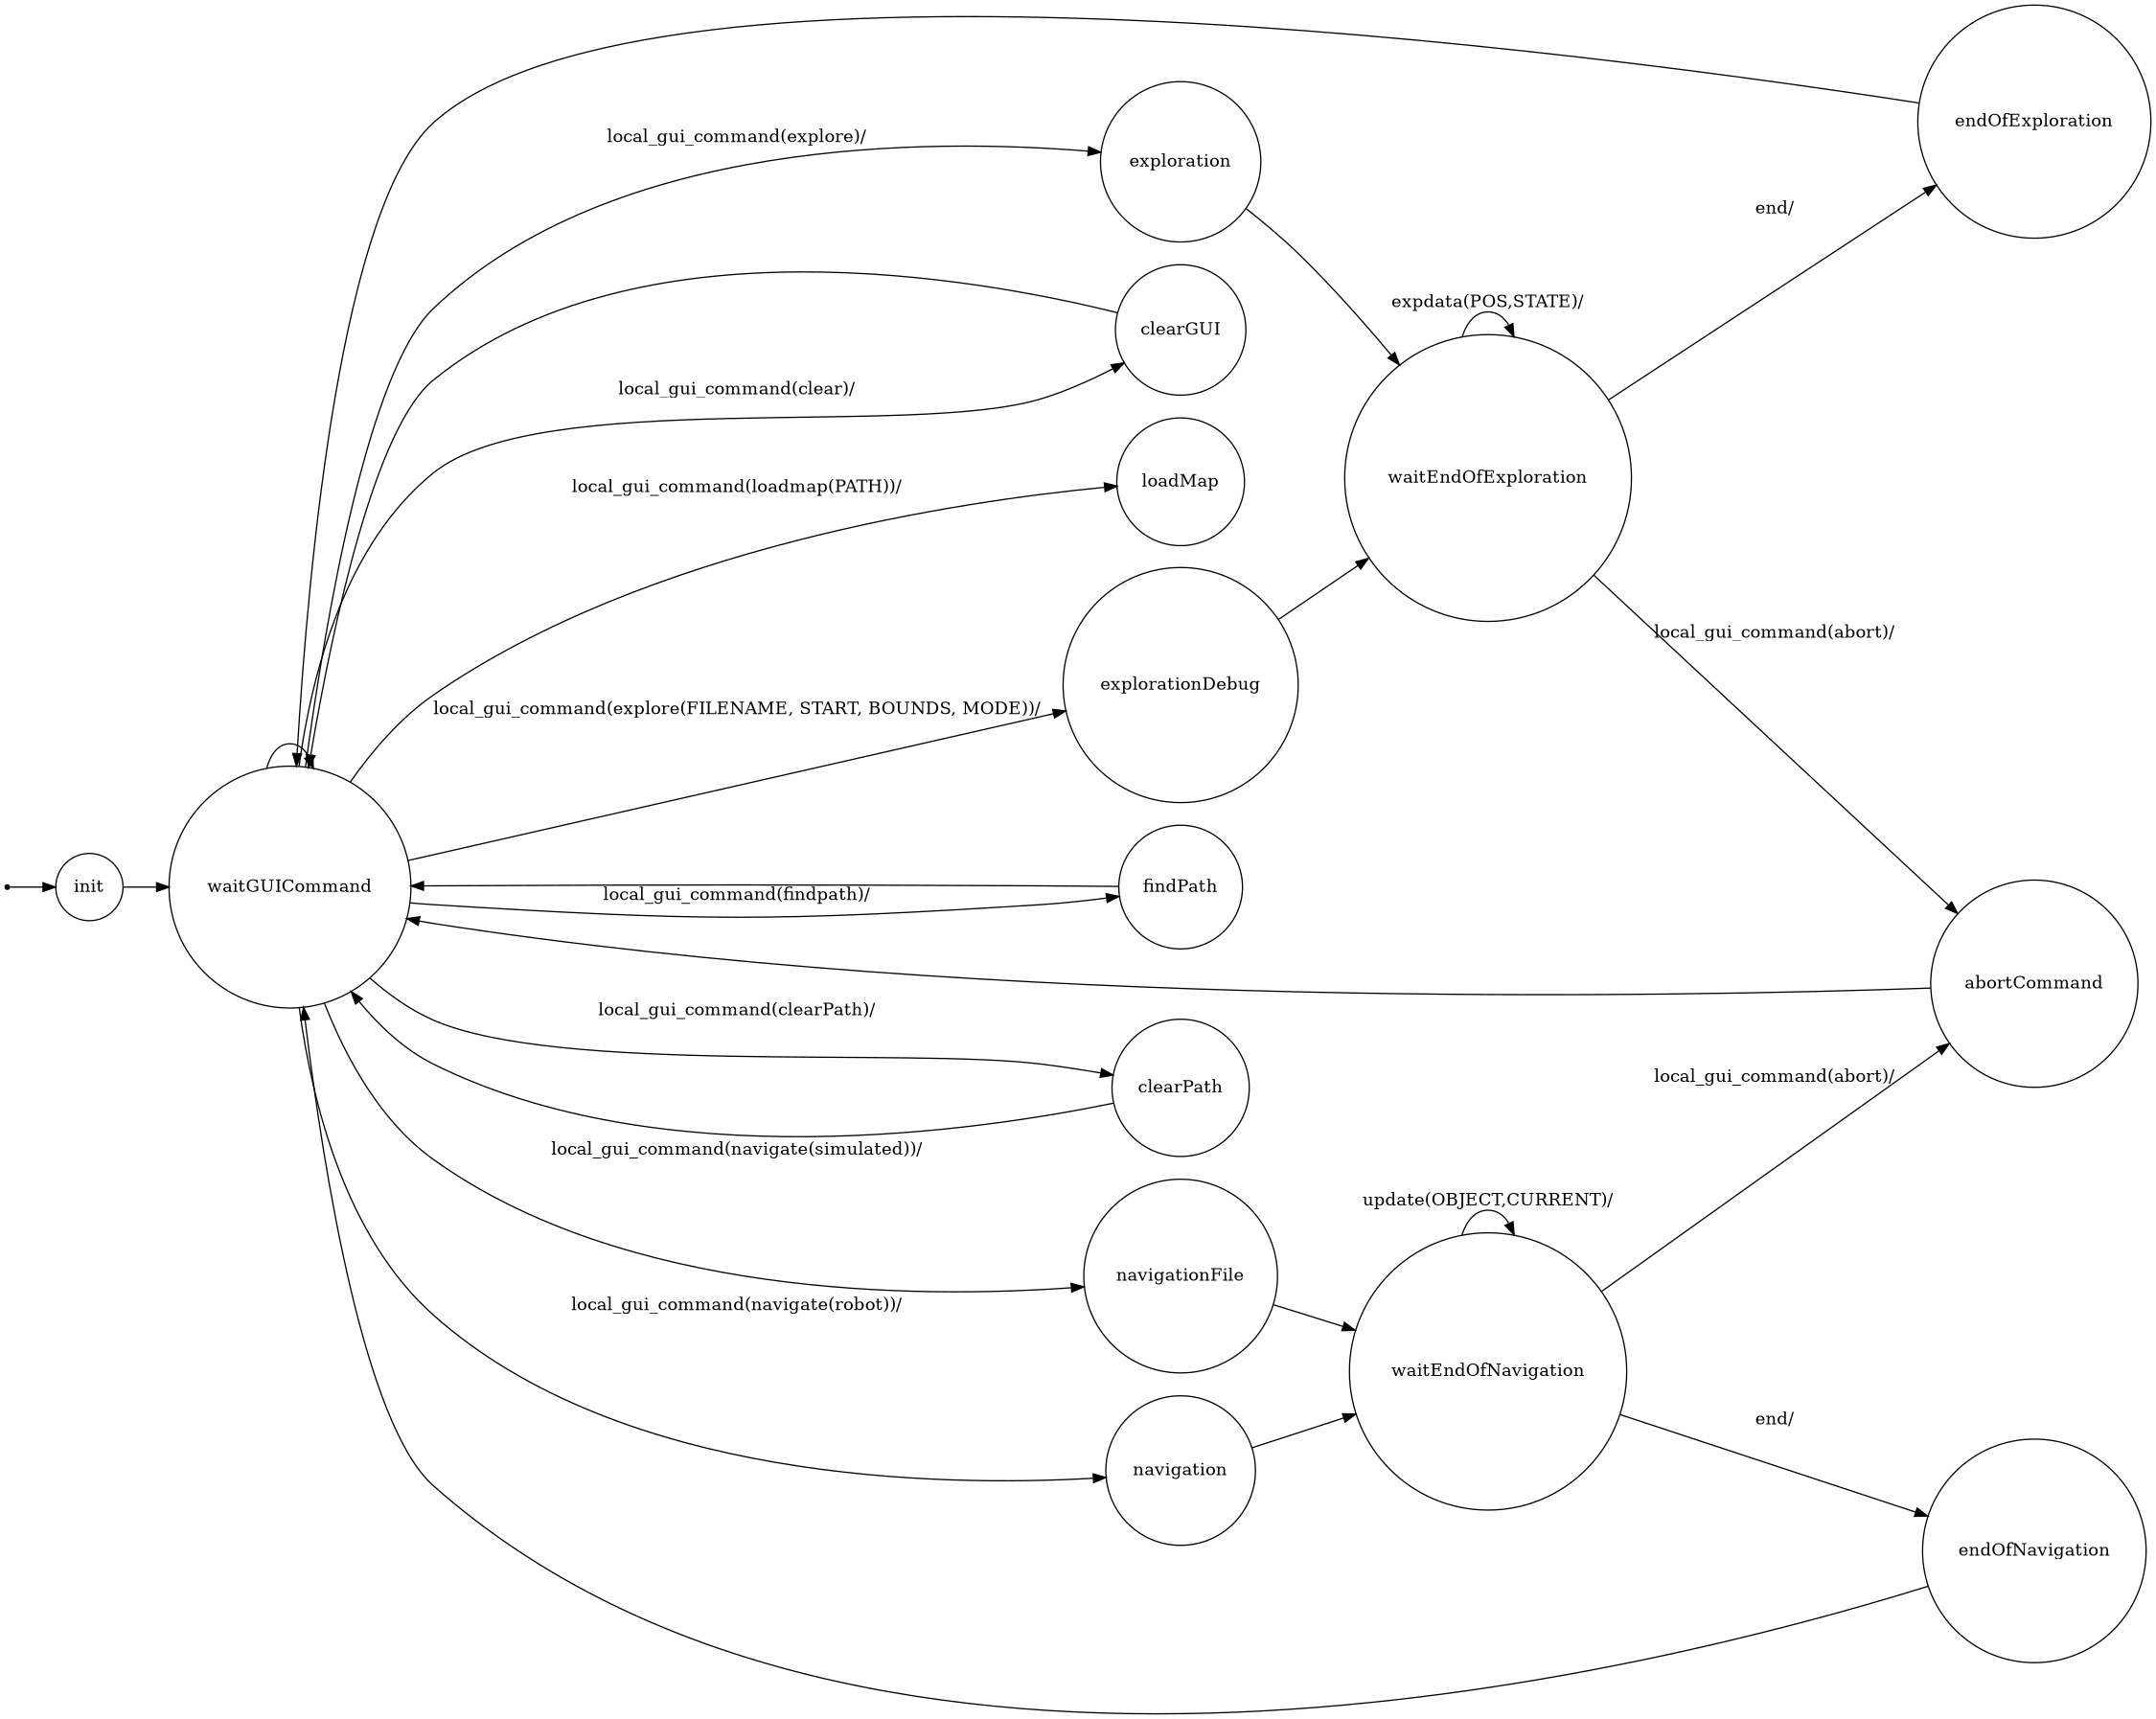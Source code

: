 /*
*
* A GraphViz DOT FSM description 
* Please use a GraphViz visualizer (like http://www.webgraphviz.com)
* 
* Generated by AM,NC,RM
*  
*/
 
digraph finite_state_machine {
  	rankdir=LR;
  	size="15,15"
  	node [shape = point]; iniziale;
  	node [shape = doublecircle]; 
  	node [shape = circle];
  	iniziale -> init [label = ""];
  	
  	
  	init -> waitGUICommand [ label = ""];
  	
  	waitGUICommand -> waitGUICommand [ label = ""];
  	waitGUICommand -> navigation [ label = "local_gui_command(navigate(robot))/"];
  	waitGUICommand -> exploration [ label = "local_gui_command(explore)/"];
  	waitGUICommand -> clearGUI [ label = "local_gui_command(clear)/"];
  	waitGUICommand -> loadMap [ label = "local_gui_command(loadmap(PATH))/"];
  	waitGUICommand -> explorationDebug [ label = "local_gui_command(explore(FILENAME, START, BOUNDS, MODE))/"];
  	waitGUICommand -> findPath [ label = "local_gui_command(findpath)/"];
  	waitGUICommand -> navigationFile [ label = "local_gui_command(navigate(simulated))/"];
  	waitGUICommand -> clearPath [ label = "local_gui_command(clearPath)/"];
  	
  	exploration -> waitEndOfExploration [ label = ""];
  	
  	explorationDebug -> waitEndOfExploration [ label = ""];
  	
  	waitEndOfExploration -> waitEndOfExploration [ label = "expdata(POS,STATE)/"];
  	waitEndOfExploration -> endOfExploration [ label = "end/"];
  	waitEndOfExploration -> abortCommand [ label = "local_gui_command(abort)/"];
  	
  	endOfExploration -> waitGUICommand [ label = ""];
  	
  	navigation -> waitEndOfNavigation [ label = ""];
  	
  	navigationFile -> waitEndOfNavigation [ label = ""];
  	
  	waitEndOfNavigation -> waitEndOfNavigation [ label = "update(OBJECT,CURRENT)/"];
  	waitEndOfNavigation -> endOfNavigation [ label = "end/"];
  	waitEndOfNavigation -> abortCommand [ label = "local_gui_command(abort)/"];
  	
  	endOfNavigation -> waitGUICommand [ label = ""];
  	
  	abortCommand -> waitGUICommand [ label = ""];
  	
  	findPath -> waitGUICommand [ label = ""];
  	
  	clearGUI -> waitGUICommand [ label = ""];
  	
  	clearPath -> waitGUICommand [ label = ""];
}